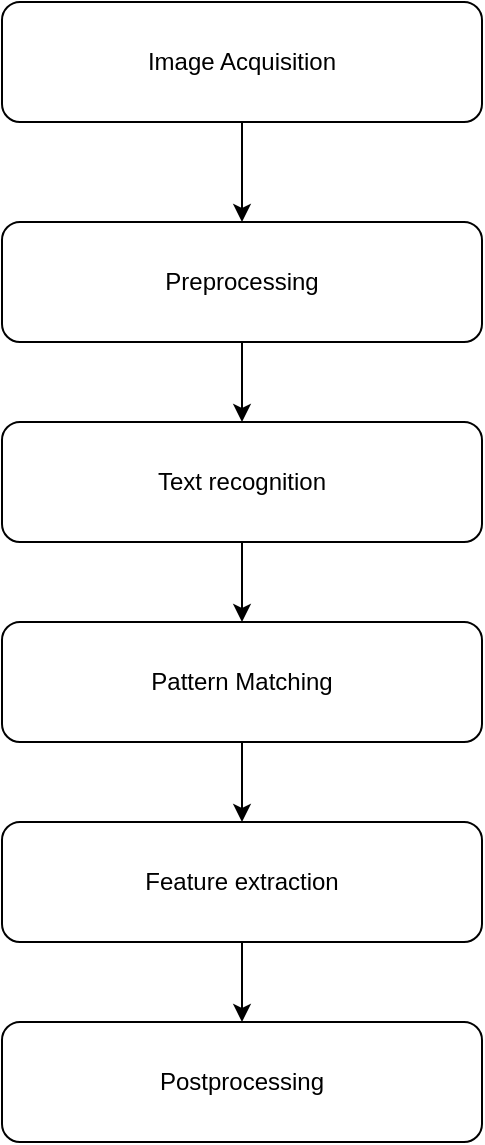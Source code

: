 <mxfile version="20.0.1" type="device"><diagram id="ONKWRtO_kgCkmmranPkR" name="Page-1"><mxGraphModel dx="1422" dy="702" grid="1" gridSize="10" guides="1" tooltips="1" connect="1" arrows="1" fold="1" page="1" pageScale="1" pageWidth="850" pageHeight="1100" math="0" shadow="0"><root><mxCell id="0"/><mxCell id="1" parent="0"/><mxCell id="yS_DMqkqiQHtr7YGDxHR-3" style="edgeStyle=orthogonalEdgeStyle;rounded=0;orthogonalLoop=1;jettySize=auto;html=1;entryX=0.5;entryY=0;entryDx=0;entryDy=0;" edge="1" parent="1" source="yS_DMqkqiQHtr7YGDxHR-1" target="yS_DMqkqiQHtr7YGDxHR-2"><mxGeometry relative="1" as="geometry"><mxPoint x="360" y="170" as="targetPoint"/></mxGeometry></mxCell><mxCell id="yS_DMqkqiQHtr7YGDxHR-1" value="Image Acquisition" style="rounded=1;whiteSpace=wrap;html=1;" vertex="1" parent="1"><mxGeometry x="240" y="70" width="240" height="60" as="geometry"/></mxCell><mxCell id="yS_DMqkqiQHtr7YGDxHR-8" style="edgeStyle=orthogonalEdgeStyle;rounded=0;orthogonalLoop=1;jettySize=auto;html=1;" edge="1" parent="1" source="yS_DMqkqiQHtr7YGDxHR-2"><mxGeometry relative="1" as="geometry"><mxPoint x="360" y="280" as="targetPoint"/></mxGeometry></mxCell><mxCell id="yS_DMqkqiQHtr7YGDxHR-2" value="Preprocessing" style="rounded=1;whiteSpace=wrap;html=1;" vertex="1" parent="1"><mxGeometry x="240" y="180" width="240" height="60" as="geometry"/></mxCell><mxCell id="yS_DMqkqiQHtr7YGDxHR-9" style="edgeStyle=orthogonalEdgeStyle;rounded=0;orthogonalLoop=1;jettySize=auto;html=1;" edge="1" parent="1" source="yS_DMqkqiQHtr7YGDxHR-4"><mxGeometry relative="1" as="geometry"><mxPoint x="360" y="380" as="targetPoint"/></mxGeometry></mxCell><mxCell id="yS_DMqkqiQHtr7YGDxHR-4" value="Text recognition" style="rounded=1;whiteSpace=wrap;html=1;" vertex="1" parent="1"><mxGeometry x="240" y="280" width="240" height="60" as="geometry"/></mxCell><mxCell id="yS_DMqkqiQHtr7YGDxHR-10" style="edgeStyle=orthogonalEdgeStyle;rounded=0;orthogonalLoop=1;jettySize=auto;html=1;" edge="1" parent="1" source="yS_DMqkqiQHtr7YGDxHR-5"><mxGeometry relative="1" as="geometry"><mxPoint x="360" y="480" as="targetPoint"/></mxGeometry></mxCell><mxCell id="yS_DMqkqiQHtr7YGDxHR-5" value="Pattern Matching" style="rounded=1;whiteSpace=wrap;html=1;" vertex="1" parent="1"><mxGeometry x="240" y="380" width="240" height="60" as="geometry"/></mxCell><mxCell id="yS_DMqkqiQHtr7YGDxHR-11" style="edgeStyle=orthogonalEdgeStyle;rounded=0;orthogonalLoop=1;jettySize=auto;html=1;exitX=0.5;exitY=1;exitDx=0;exitDy=0;" edge="1" parent="1" source="yS_DMqkqiQHtr7YGDxHR-6"><mxGeometry relative="1" as="geometry"><mxPoint x="360" y="580" as="targetPoint"/></mxGeometry></mxCell><mxCell id="yS_DMqkqiQHtr7YGDxHR-6" value="Feature extraction" style="rounded=1;whiteSpace=wrap;html=1;" vertex="1" parent="1"><mxGeometry x="240" y="480" width="240" height="60" as="geometry"/></mxCell><mxCell id="yS_DMqkqiQHtr7YGDxHR-7" value="Postprocessing" style="rounded=1;whiteSpace=wrap;html=1;" vertex="1" parent="1"><mxGeometry x="240" y="580" width="240" height="60" as="geometry"/></mxCell></root></mxGraphModel></diagram></mxfile>